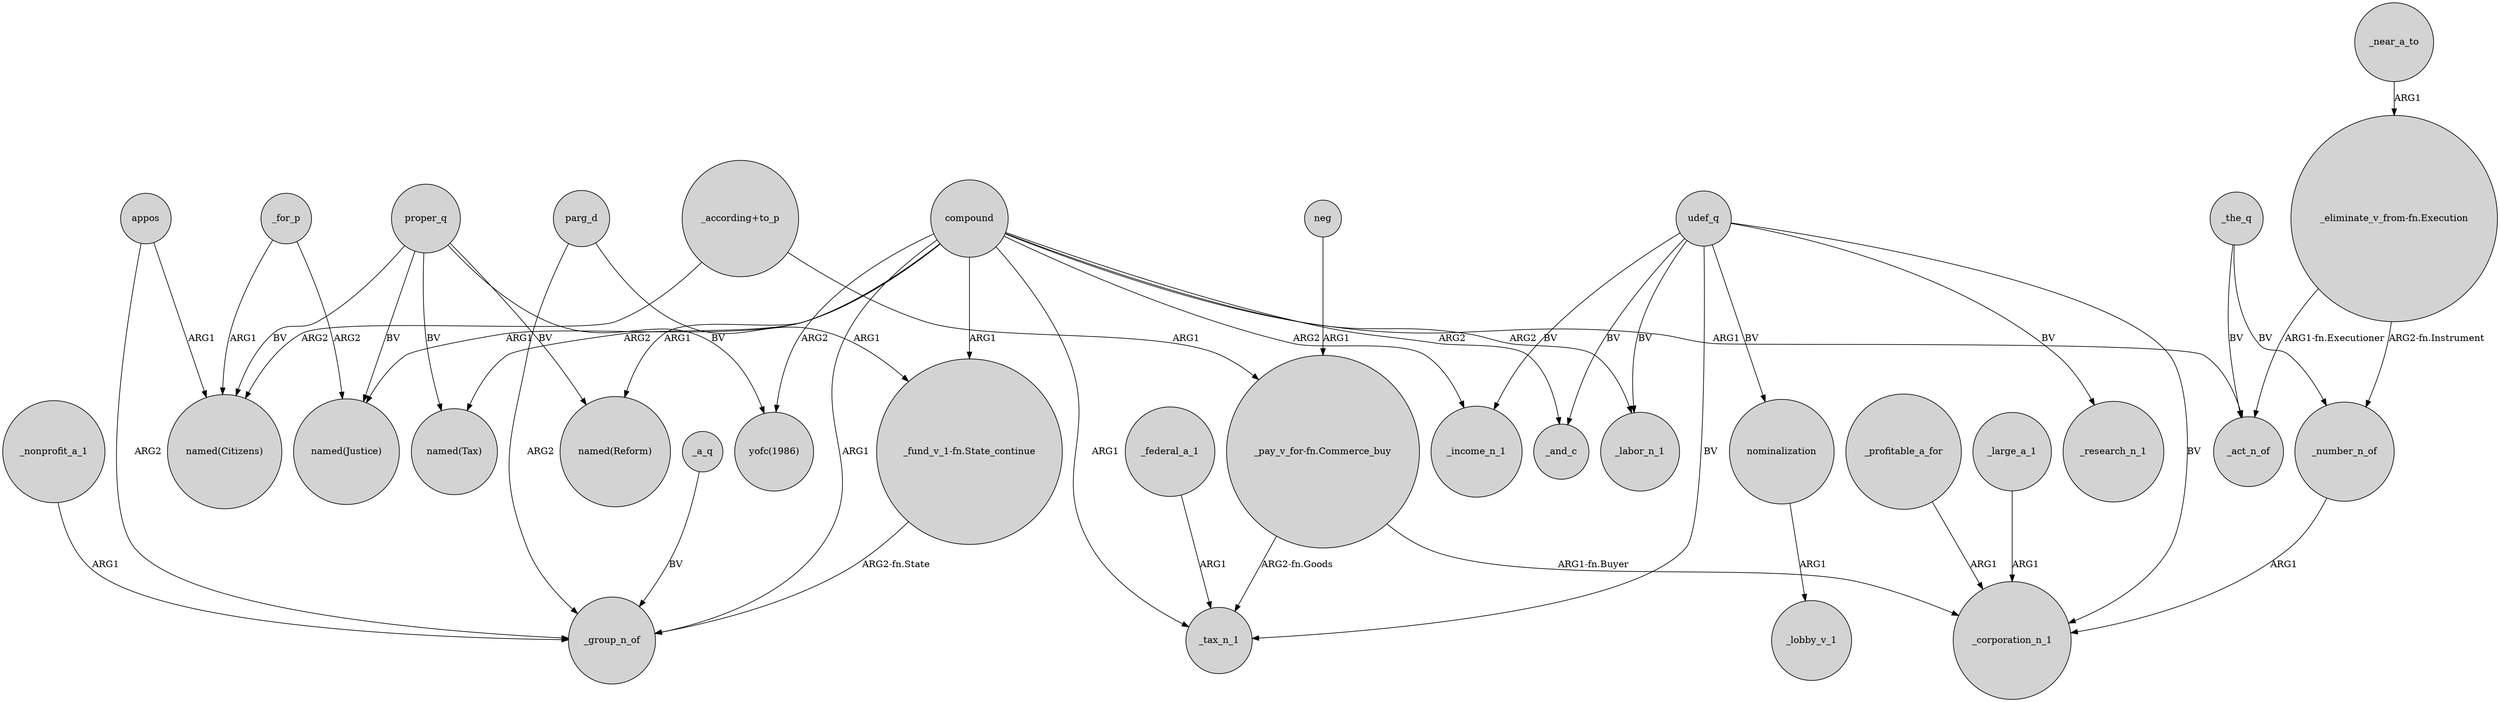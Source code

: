 digraph {
	node [shape=circle style=filled]
	proper_q -> "named(Tax)" [label=BV]
	parg_d -> "_fund_v_1-fn.State_continue" [label=ARG1]
	compound -> "named(Justice)" [label=ARG1]
	nominalization -> _lobby_v_1 [label=ARG1]
	_the_q -> _number_n_of [label=BV]
	proper_q -> "yofc(1986)" [label=BV]
	neg -> "_pay_v_for-fn.Commerce_buy" [label=ARG1]
	udef_q -> _income_n_1 [label=BV]
	udef_q -> nominalization [label=BV]
	udef_q -> _tax_n_1 [label=BV]
	compound -> "named(Tax)" [label=ARG2]
	proper_q -> "named(Reform)" [label=BV]
	appos -> _group_n_of [label=ARG2]
	_federal_a_1 -> _tax_n_1 [label=ARG1]
	"_according+to_p" -> "_pay_v_for-fn.Commerce_buy" [label=ARG1]
	udef_q -> _and_c [label=BV]
	compound -> _act_n_of [label=ARG1]
	parg_d -> _group_n_of [label=ARG2]
	compound -> _and_c [label=ARG2]
	_a_q -> _group_n_of [label=BV]
	compound -> _group_n_of [label=ARG1]
	appos -> "named(Citizens)" [label=ARG1]
	_profitable_a_for -> _corporation_n_1 [label=ARG1]
	"_eliminate_v_from-fn.Execution" -> _number_n_of [label="ARG2-fn.Instrument"]
	_large_a_1 -> _corporation_n_1 [label=ARG1]
	compound -> "named(Reform)" [label=ARG1]
	"_according+to_p" -> "named(Citizens)" [label=ARG2]
	_for_p -> "named(Citizens)" [label=ARG1]
	compound -> _tax_n_1 [label=ARG1]
	_for_p -> "named(Justice)" [label=ARG2]
	proper_q -> "named(Citizens)" [label=BV]
	"_pay_v_for-fn.Commerce_buy" -> _corporation_n_1 [label="ARG1-fn.Buyer"]
	proper_q -> "named(Justice)" [label=BV]
	_nonprofit_a_1 -> _group_n_of [label=ARG1]
	compound -> "yofc(1986)" [label=ARG2]
	udef_q -> _research_n_1 [label=BV]
	compound -> _labor_n_1 [label=ARG2]
	_number_n_of -> _corporation_n_1 [label=ARG1]
	udef_q -> _labor_n_1 [label=BV]
	udef_q -> _corporation_n_1 [label=BV]
	"_fund_v_1-fn.State_continue" -> _group_n_of [label="ARG2-fn.State"]
	"_eliminate_v_from-fn.Execution" -> _act_n_of [label="ARG1-fn.Executioner"]
	compound -> "_fund_v_1-fn.State_continue" [label=ARG1]
	"_pay_v_for-fn.Commerce_buy" -> _tax_n_1 [label="ARG2-fn.Goods"]
	compound -> _income_n_1 [label=ARG2]
	_the_q -> _act_n_of [label=BV]
	_near_a_to -> "_eliminate_v_from-fn.Execution" [label=ARG1]
}
